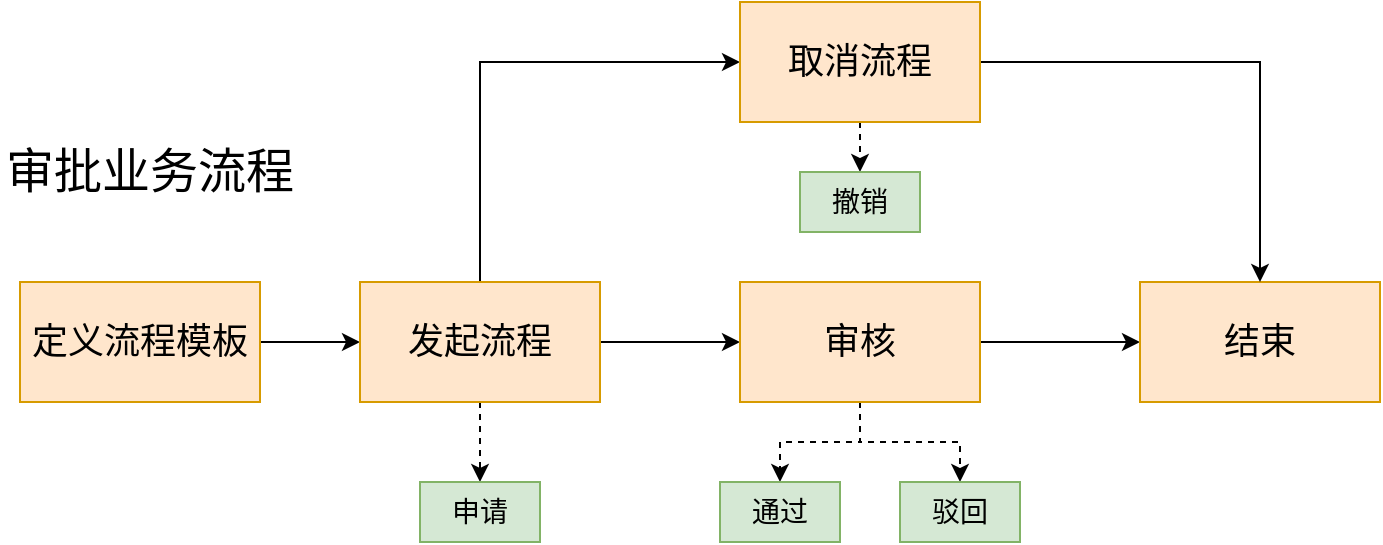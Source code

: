 <mxfile version="12.2.3" type="github" pages="1">
  <diagram id="c3yrn9GL6h-rGFnJpoPu" name="Page-1">
    <mxGraphModel dx="932" dy="600" grid="1" gridSize="10" guides="1" tooltips="1" connect="1" arrows="1" fold="1" page="1" pageScale="1" pageWidth="827" pageHeight="1169" math="0" shadow="0">
      <root>
        <mxCell id="0"/>
        <mxCell id="1" parent="0"/>
        <mxCell id="3ibIDsbKt7TbLzXAiMd--4" value="" style="edgeStyle=orthogonalEdgeStyle;rounded=0;orthogonalLoop=1;jettySize=auto;html=1;exitX=1;exitY=0.5;exitDx=0;exitDy=0;entryX=0;entryY=0.5;entryDx=0;entryDy=0;" edge="1" parent="1" source="3ibIDsbKt7TbLzXAiMd--1" target="3ibIDsbKt7TbLzXAiMd--3">
          <mxGeometry relative="1" as="geometry"/>
        </mxCell>
        <mxCell id="3ibIDsbKt7TbLzXAiMd--1" value="&lt;font style=&quot;font-size: 18px&quot;&gt;定义流程模板&lt;/font&gt;" style="rounded=0;whiteSpace=wrap;html=1;fillColor=#ffe6cc;strokeColor=#d79b00;" vertex="1" parent="1">
          <mxGeometry x="110" y="380" width="120" height="60" as="geometry"/>
        </mxCell>
        <mxCell id="3ibIDsbKt7TbLzXAiMd--6" value="" style="edgeStyle=orthogonalEdgeStyle;rounded=0;orthogonalLoop=1;jettySize=auto;html=1;" edge="1" parent="1" source="3ibIDsbKt7TbLzXAiMd--3" target="3ibIDsbKt7TbLzXAiMd--5">
          <mxGeometry relative="1" as="geometry"/>
        </mxCell>
        <mxCell id="3ibIDsbKt7TbLzXAiMd--13" style="edgeStyle=orthogonalEdgeStyle;rounded=0;orthogonalLoop=1;jettySize=auto;html=1;exitX=0.5;exitY=0;exitDx=0;exitDy=0;entryX=0;entryY=0.5;entryDx=0;entryDy=0;" edge="1" parent="1" source="3ibIDsbKt7TbLzXAiMd--3" target="3ibIDsbKt7TbLzXAiMd--12">
          <mxGeometry relative="1" as="geometry"/>
        </mxCell>
        <mxCell id="3ibIDsbKt7TbLzXAiMd--17" style="edgeStyle=orthogonalEdgeStyle;rounded=0;orthogonalLoop=1;jettySize=auto;html=1;exitX=0.5;exitY=1;exitDx=0;exitDy=0;entryX=0.5;entryY=0;entryDx=0;entryDy=0;dashed=1;" edge="1" parent="1" source="3ibIDsbKt7TbLzXAiMd--3" target="3ibIDsbKt7TbLzXAiMd--9">
          <mxGeometry relative="1" as="geometry"/>
        </mxCell>
        <mxCell id="3ibIDsbKt7TbLzXAiMd--3" value="&lt;font style=&quot;font-size: 18px&quot;&gt;发起流程&lt;/font&gt;" style="rounded=0;whiteSpace=wrap;html=1;fillColor=#ffe6cc;strokeColor=#d79b00;" vertex="1" parent="1">
          <mxGeometry x="280" y="380" width="120" height="60" as="geometry"/>
        </mxCell>
        <mxCell id="3ibIDsbKt7TbLzXAiMd--8" value="" style="edgeStyle=orthogonalEdgeStyle;rounded=0;orthogonalLoop=1;jettySize=auto;html=1;" edge="1" parent="1" source="3ibIDsbKt7TbLzXAiMd--5" target="3ibIDsbKt7TbLzXAiMd--7">
          <mxGeometry relative="1" as="geometry"/>
        </mxCell>
        <mxCell id="3ibIDsbKt7TbLzXAiMd--18" style="edgeStyle=orthogonalEdgeStyle;rounded=0;orthogonalLoop=1;jettySize=auto;html=1;exitX=0.5;exitY=1;exitDx=0;exitDy=0;dashed=1;" edge="1" parent="1" source="3ibIDsbKt7TbLzXAiMd--5" target="3ibIDsbKt7TbLzXAiMd--10">
          <mxGeometry relative="1" as="geometry"/>
        </mxCell>
        <mxCell id="3ibIDsbKt7TbLzXAiMd--19" style="edgeStyle=orthogonalEdgeStyle;rounded=0;orthogonalLoop=1;jettySize=auto;html=1;exitX=0.5;exitY=1;exitDx=0;exitDy=0;entryX=0.5;entryY=0;entryDx=0;entryDy=0;dashed=1;" edge="1" parent="1" source="3ibIDsbKt7TbLzXAiMd--5" target="3ibIDsbKt7TbLzXAiMd--11">
          <mxGeometry relative="1" as="geometry"/>
        </mxCell>
        <mxCell id="3ibIDsbKt7TbLzXAiMd--5" value="&lt;font style=&quot;font-size: 18px&quot;&gt;审核&lt;/font&gt;" style="rounded=0;whiteSpace=wrap;html=1;fillColor=#ffe6cc;strokeColor=#d79b00;" vertex="1" parent="1">
          <mxGeometry x="470" y="380" width="120" height="60" as="geometry"/>
        </mxCell>
        <mxCell id="3ibIDsbKt7TbLzXAiMd--7" value="&lt;font style=&quot;font-size: 18px&quot;&gt;结束&lt;/font&gt;" style="rounded=0;whiteSpace=wrap;html=1;fillColor=#ffe6cc;strokeColor=#d79b00;" vertex="1" parent="1">
          <mxGeometry x="670" y="380" width="120" height="60" as="geometry"/>
        </mxCell>
        <mxCell id="3ibIDsbKt7TbLzXAiMd--2" value="&lt;font style=&quot;font-size: 24px&quot;&gt;审批业务流程&lt;/font&gt;" style="text;html=1;strokeColor=none;fillColor=none;align=center;verticalAlign=middle;whiteSpace=wrap;rounded=0;" vertex="1" parent="1">
          <mxGeometry x="100" y="315" width="150" height="20" as="geometry"/>
        </mxCell>
        <mxCell id="3ibIDsbKt7TbLzXAiMd--9" value="&lt;font style=&quot;font-size: 14px&quot;&gt;申请&lt;/font&gt;" style="rounded=0;whiteSpace=wrap;html=1;fillColor=#d5e8d4;strokeColor=#82b366;" vertex="1" parent="1">
          <mxGeometry x="310" y="480" width="60" height="30" as="geometry"/>
        </mxCell>
        <mxCell id="3ibIDsbKt7TbLzXAiMd--10" value="&lt;font style=&quot;font-size: 14px&quot;&gt;通过&lt;/font&gt;" style="rounded=0;whiteSpace=wrap;html=1;fillColor=#d5e8d4;strokeColor=#82b366;" vertex="1" parent="1">
          <mxGeometry x="460" y="480" width="60" height="30" as="geometry"/>
        </mxCell>
        <mxCell id="3ibIDsbKt7TbLzXAiMd--11" value="&lt;font style=&quot;font-size: 14px&quot;&gt;驳回&lt;/font&gt;" style="rounded=0;whiteSpace=wrap;html=1;fillColor=#d5e8d4;strokeColor=#82b366;" vertex="1" parent="1">
          <mxGeometry x="550" y="480" width="60" height="30" as="geometry"/>
        </mxCell>
        <mxCell id="3ibIDsbKt7TbLzXAiMd--14" style="edgeStyle=orthogonalEdgeStyle;rounded=0;orthogonalLoop=1;jettySize=auto;html=1;" edge="1" parent="1" source="3ibIDsbKt7TbLzXAiMd--12" target="3ibIDsbKt7TbLzXAiMd--7">
          <mxGeometry relative="1" as="geometry"/>
        </mxCell>
        <mxCell id="3ibIDsbKt7TbLzXAiMd--20" style="edgeStyle=orthogonalEdgeStyle;rounded=0;orthogonalLoop=1;jettySize=auto;html=1;exitX=0.5;exitY=1;exitDx=0;exitDy=0;entryX=0.5;entryY=0;entryDx=0;entryDy=0;dashed=1;" edge="1" parent="1" source="3ibIDsbKt7TbLzXAiMd--12" target="3ibIDsbKt7TbLzXAiMd--15">
          <mxGeometry relative="1" as="geometry"/>
        </mxCell>
        <mxCell id="3ibIDsbKt7TbLzXAiMd--12" value="&lt;font style=&quot;font-size: 18px&quot;&gt;取消流程&lt;/font&gt;" style="rounded=0;whiteSpace=wrap;html=1;fillColor=#ffe6cc;strokeColor=#d79b00;" vertex="1" parent="1">
          <mxGeometry x="470" y="240" width="120" height="60" as="geometry"/>
        </mxCell>
        <mxCell id="3ibIDsbKt7TbLzXAiMd--15" value="&lt;font style=&quot;font-size: 14px&quot;&gt;撤销&lt;/font&gt;" style="rounded=0;whiteSpace=wrap;html=1;fillColor=#d5e8d4;strokeColor=#82b366;" vertex="1" parent="1">
          <mxGeometry x="500" y="325" width="60" height="30" as="geometry"/>
        </mxCell>
      </root>
    </mxGraphModel>
  </diagram>
</mxfile>
